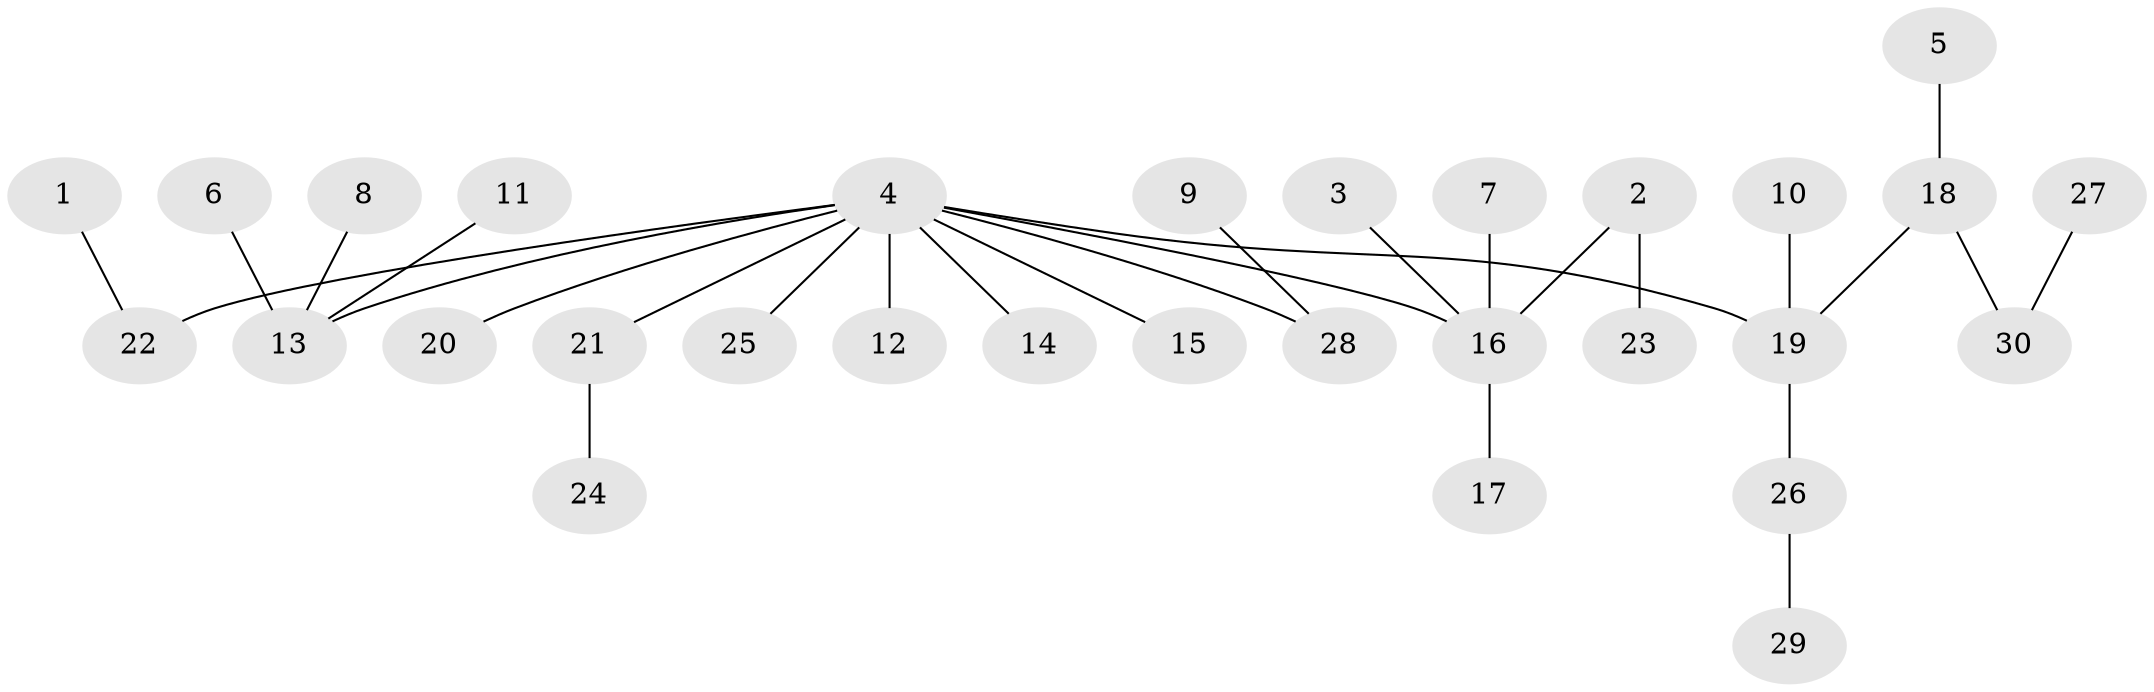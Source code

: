 // original degree distribution, {3: 0.0967741935483871, 9: 0.016129032258064516, 4: 0.08064516129032258, 2: 0.1935483870967742, 6: 0.016129032258064516, 1: 0.5645161290322581, 5: 0.03225806451612903}
// Generated by graph-tools (version 1.1) at 2025/26/03/09/25 03:26:27]
// undirected, 30 vertices, 29 edges
graph export_dot {
graph [start="1"]
  node [color=gray90,style=filled];
  1;
  2;
  3;
  4;
  5;
  6;
  7;
  8;
  9;
  10;
  11;
  12;
  13;
  14;
  15;
  16;
  17;
  18;
  19;
  20;
  21;
  22;
  23;
  24;
  25;
  26;
  27;
  28;
  29;
  30;
  1 -- 22 [weight=1.0];
  2 -- 16 [weight=1.0];
  2 -- 23 [weight=1.0];
  3 -- 16 [weight=1.0];
  4 -- 12 [weight=1.0];
  4 -- 13 [weight=1.0];
  4 -- 14 [weight=1.0];
  4 -- 15 [weight=1.0];
  4 -- 16 [weight=1.0];
  4 -- 19 [weight=1.0];
  4 -- 20 [weight=1.0];
  4 -- 21 [weight=1.0];
  4 -- 22 [weight=1.0];
  4 -- 25 [weight=1.0];
  4 -- 28 [weight=1.0];
  5 -- 18 [weight=1.0];
  6 -- 13 [weight=1.0];
  7 -- 16 [weight=1.0];
  8 -- 13 [weight=1.0];
  9 -- 28 [weight=1.0];
  10 -- 19 [weight=1.0];
  11 -- 13 [weight=1.0];
  16 -- 17 [weight=1.0];
  18 -- 19 [weight=1.0];
  18 -- 30 [weight=1.0];
  19 -- 26 [weight=1.0];
  21 -- 24 [weight=1.0];
  26 -- 29 [weight=1.0];
  27 -- 30 [weight=1.0];
}
